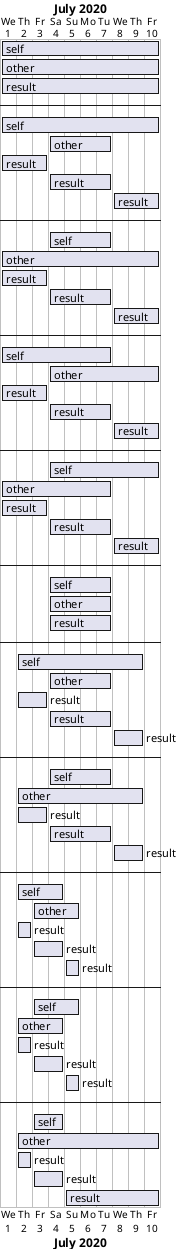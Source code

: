 @startgantt
Project starts 2020-07-01
[self] as [s0] starts 2020-07-01 and ends 2020-07-10
[other] as [o0] starts 2020-07-01 and ends 2020-07-10
[result] as [r0] starts 2020-07-01 and ends 2020-07-10
--
[self] as [s1] starts 2020-07-01 and ends 2020-07-10
[other] as [o1] starts 2020-07-04 and ends 2020-07-07
[result] as [r1a] starts 2020-07-01 and ends 2020-07-03
[result] as [r1b] starts 2020-07-04 and ends 2020-07-07
[result] as [r1c] starts 2020-07-08 and ends 2020-07-10
--
[self] as [s2] starts 2020-07-04 and ends 2020-07-07
[other] as [o2] starts 2020-07-01 and ends 2020-07-10
[result] as [r2a] starts 2020-07-01 and ends 2020-07-03
[result] as [r2b] starts 2020-07-04 and ends 2020-07-07
[result] as [r2c] starts 2020-07-08 and ends 2020-07-10
--
[self] as [s3] starts 2020-07-01 and ends 2020-07-07
[other] as [o3] starts 2020-07-04 and ends 2020-07-10
[result] as [r3a] starts 2020-07-01 and ends 2020-07-03
[result] as [r3b] starts 2020-07-04 and ends 2020-07-07
[result] as [r3c] starts 2020-07-08 and ends 2020-07-10
--
[self] as [s4] starts 2020-07-04 and ends 2020-07-10
[other] as [o4] starts 2020-07-01 and ends 2020-07-07
[result] as [r4a] starts 2020-07-01 and ends 2020-07-03
[result] as [r4b] starts 2020-07-04 and ends 2020-07-07
[result] as [r4c] starts 2020-07-08 and ends 2020-07-10
--
[self] as [s5] starts 2020-07-04 and ends 2020-07-07
[other] as [o5] starts 2020-07-04 and ends 2020-07-07
[result] as [r5] starts 2020-07-04 and ends 2020-07-07
--
[self] as [s6] starts 2020-07-02 and ends 2020-07-09
[other] as [o6] starts 2020-07-04 and ends 2020-07-07
[result] as [r6a] starts 2020-07-02 and ends 2020-07-03
[result] as [r6b] starts 2020-07-04 and ends 2020-07-07
[result] as [r6c] starts 2020-07-08 and ends 2020-07-09
--
[self] as [s7] starts 2020-07-04 and ends 2020-07-07
[other] as [o7] starts 2020-07-02 and ends 2020-07-09
[result] as [r7a] starts 2020-07-02 and ends 2020-07-03
[result] as [r7b] starts 2020-07-04 and ends 2020-07-07
[result] as [r7c] starts 2020-07-08 and ends 2020-07-09
--
[self] as [s8] starts 2020-07-02 and ends 2020-07-04
[other] as [o8] starts 2020-07-03 and ends 2020-07-05
[result] as [r8a] starts 2020-07-02 and ends 2020-07-02
[result] as [r8b] starts 2020-07-03 and ends 2020-07-04
[result] as [r8c] starts 2020-07-05 and ends 2020-07-05
--
[self] as [s9] starts 2020-07-03 and ends 2020-07-05
[other] as [o9] starts 2020-07-02 and ends 2020-07-04
[result] as [r9a] starts 2020-07-02 and ends 2020-07-02
[result] as [r9b] starts 2020-07-03 and ends 2020-07-04
[result] as [r9c] starts 2020-07-05 and ends 2020-07-05
--
[self] as [s10] starts 2020-07-03 and ends 2020-07-04
[other] as [o10] starts 2020-07-02 and ends 2020-07-10
[result] as [r10a] starts 2020-07-02 and ends 2020-07-02
[result] as [r10b] starts 2020-07-03 and ends 2020-07-04
[result] as [r10c] starts 2020-07-05 and ends 2020-07-10
@endgantt

